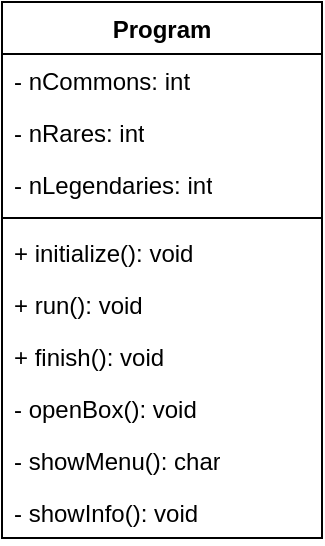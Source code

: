 <mxfile version="28.1.2">
  <diagram name="Página-1" id="wJZOJ1OPK3h_eDA5qoiE">
    <mxGraphModel dx="872" dy="473" grid="1" gridSize="10" guides="1" tooltips="1" connect="1" arrows="1" fold="1" page="1" pageScale="1" pageWidth="827" pageHeight="1169" math="0" shadow="0">
      <root>
        <mxCell id="0" />
        <mxCell id="1" parent="0" />
        <mxCell id="yyD8PHiXJzpSi7ozViJ7-1" value="Program" style="swimlane;fontStyle=1;align=center;verticalAlign=top;childLayout=stackLayout;horizontal=1;startSize=26;horizontalStack=0;resizeParent=1;resizeParentMax=0;resizeLast=0;collapsible=1;marginBottom=0;whiteSpace=wrap;html=1;" vertex="1" parent="1">
          <mxGeometry x="120" y="80" width="160" height="268" as="geometry" />
        </mxCell>
        <mxCell id="yyD8PHiXJzpSi7ozViJ7-2" value="- nCommons: int" style="text;strokeColor=none;fillColor=none;align=left;verticalAlign=top;spacingLeft=4;spacingRight=4;overflow=hidden;rotatable=0;points=[[0,0.5],[1,0.5]];portConstraint=eastwest;whiteSpace=wrap;html=1;" vertex="1" parent="yyD8PHiXJzpSi7ozViJ7-1">
          <mxGeometry y="26" width="160" height="26" as="geometry" />
        </mxCell>
        <mxCell id="yyD8PHiXJzpSi7ozViJ7-9" value="- nRares: int" style="text;strokeColor=none;fillColor=none;align=left;verticalAlign=top;spacingLeft=4;spacingRight=4;overflow=hidden;rotatable=0;points=[[0,0.5],[1,0.5]];portConstraint=eastwest;whiteSpace=wrap;html=1;" vertex="1" parent="yyD8PHiXJzpSi7ozViJ7-1">
          <mxGeometry y="52" width="160" height="26" as="geometry" />
        </mxCell>
        <mxCell id="yyD8PHiXJzpSi7ozViJ7-10" value="- nLegendaries: int" style="text;strokeColor=none;fillColor=none;align=left;verticalAlign=top;spacingLeft=4;spacingRight=4;overflow=hidden;rotatable=0;points=[[0,0.5],[1,0.5]];portConstraint=eastwest;whiteSpace=wrap;html=1;" vertex="1" parent="yyD8PHiXJzpSi7ozViJ7-1">
          <mxGeometry y="78" width="160" height="26" as="geometry" />
        </mxCell>
        <mxCell id="yyD8PHiXJzpSi7ozViJ7-3" value="" style="line;strokeWidth=1;fillColor=none;align=left;verticalAlign=middle;spacingTop=-1;spacingLeft=3;spacingRight=3;rotatable=0;labelPosition=right;points=[];portConstraint=eastwest;strokeColor=inherit;" vertex="1" parent="yyD8PHiXJzpSi7ozViJ7-1">
          <mxGeometry y="104" width="160" height="8" as="geometry" />
        </mxCell>
        <mxCell id="yyD8PHiXJzpSi7ozViJ7-4" value="+ initialize(): void" style="text;strokeColor=none;fillColor=none;align=left;verticalAlign=top;spacingLeft=4;spacingRight=4;overflow=hidden;rotatable=0;points=[[0,0.5],[1,0.5]];portConstraint=eastwest;whiteSpace=wrap;html=1;" vertex="1" parent="yyD8PHiXJzpSi7ozViJ7-1">
          <mxGeometry y="112" width="160" height="26" as="geometry" />
        </mxCell>
        <mxCell id="yyD8PHiXJzpSi7ozViJ7-5" value="+ run(): void" style="text;strokeColor=none;fillColor=none;align=left;verticalAlign=top;spacingLeft=4;spacingRight=4;overflow=hidden;rotatable=0;points=[[0,0.5],[1,0.5]];portConstraint=eastwest;whiteSpace=wrap;html=1;" vertex="1" parent="yyD8PHiXJzpSi7ozViJ7-1">
          <mxGeometry y="138" width="160" height="26" as="geometry" />
        </mxCell>
        <mxCell id="yyD8PHiXJzpSi7ozViJ7-6" value="+ finish(): void" style="text;strokeColor=none;fillColor=none;align=left;verticalAlign=top;spacingLeft=4;spacingRight=4;overflow=hidden;rotatable=0;points=[[0,0.5],[1,0.5]];portConstraint=eastwest;whiteSpace=wrap;html=1;" vertex="1" parent="yyD8PHiXJzpSi7ozViJ7-1">
          <mxGeometry y="164" width="160" height="26" as="geometry" />
        </mxCell>
        <mxCell id="yyD8PHiXJzpSi7ozViJ7-13" value="- openBox(): void" style="text;strokeColor=none;fillColor=none;align=left;verticalAlign=top;spacingLeft=4;spacingRight=4;overflow=hidden;rotatable=0;points=[[0,0.5],[1,0.5]];portConstraint=eastwest;whiteSpace=wrap;html=1;" vertex="1" parent="yyD8PHiXJzpSi7ozViJ7-1">
          <mxGeometry y="190" width="160" height="26" as="geometry" />
        </mxCell>
        <mxCell id="yyD8PHiXJzpSi7ozViJ7-12" value="- showMenu(): char" style="text;strokeColor=none;fillColor=none;align=left;verticalAlign=top;spacingLeft=4;spacingRight=4;overflow=hidden;rotatable=0;points=[[0,0.5],[1,0.5]];portConstraint=eastwest;whiteSpace=wrap;html=1;" vertex="1" parent="yyD8PHiXJzpSi7ozViJ7-1">
          <mxGeometry y="216" width="160" height="26" as="geometry" />
        </mxCell>
        <mxCell id="yyD8PHiXJzpSi7ozViJ7-14" value="- showInfo(): void" style="text;strokeColor=none;fillColor=none;align=left;verticalAlign=top;spacingLeft=4;spacingRight=4;overflow=hidden;rotatable=0;points=[[0,0.5],[1,0.5]];portConstraint=eastwest;whiteSpace=wrap;html=1;" vertex="1" parent="yyD8PHiXJzpSi7ozViJ7-1">
          <mxGeometry y="242" width="160" height="26" as="geometry" />
        </mxCell>
      </root>
    </mxGraphModel>
  </diagram>
</mxfile>
